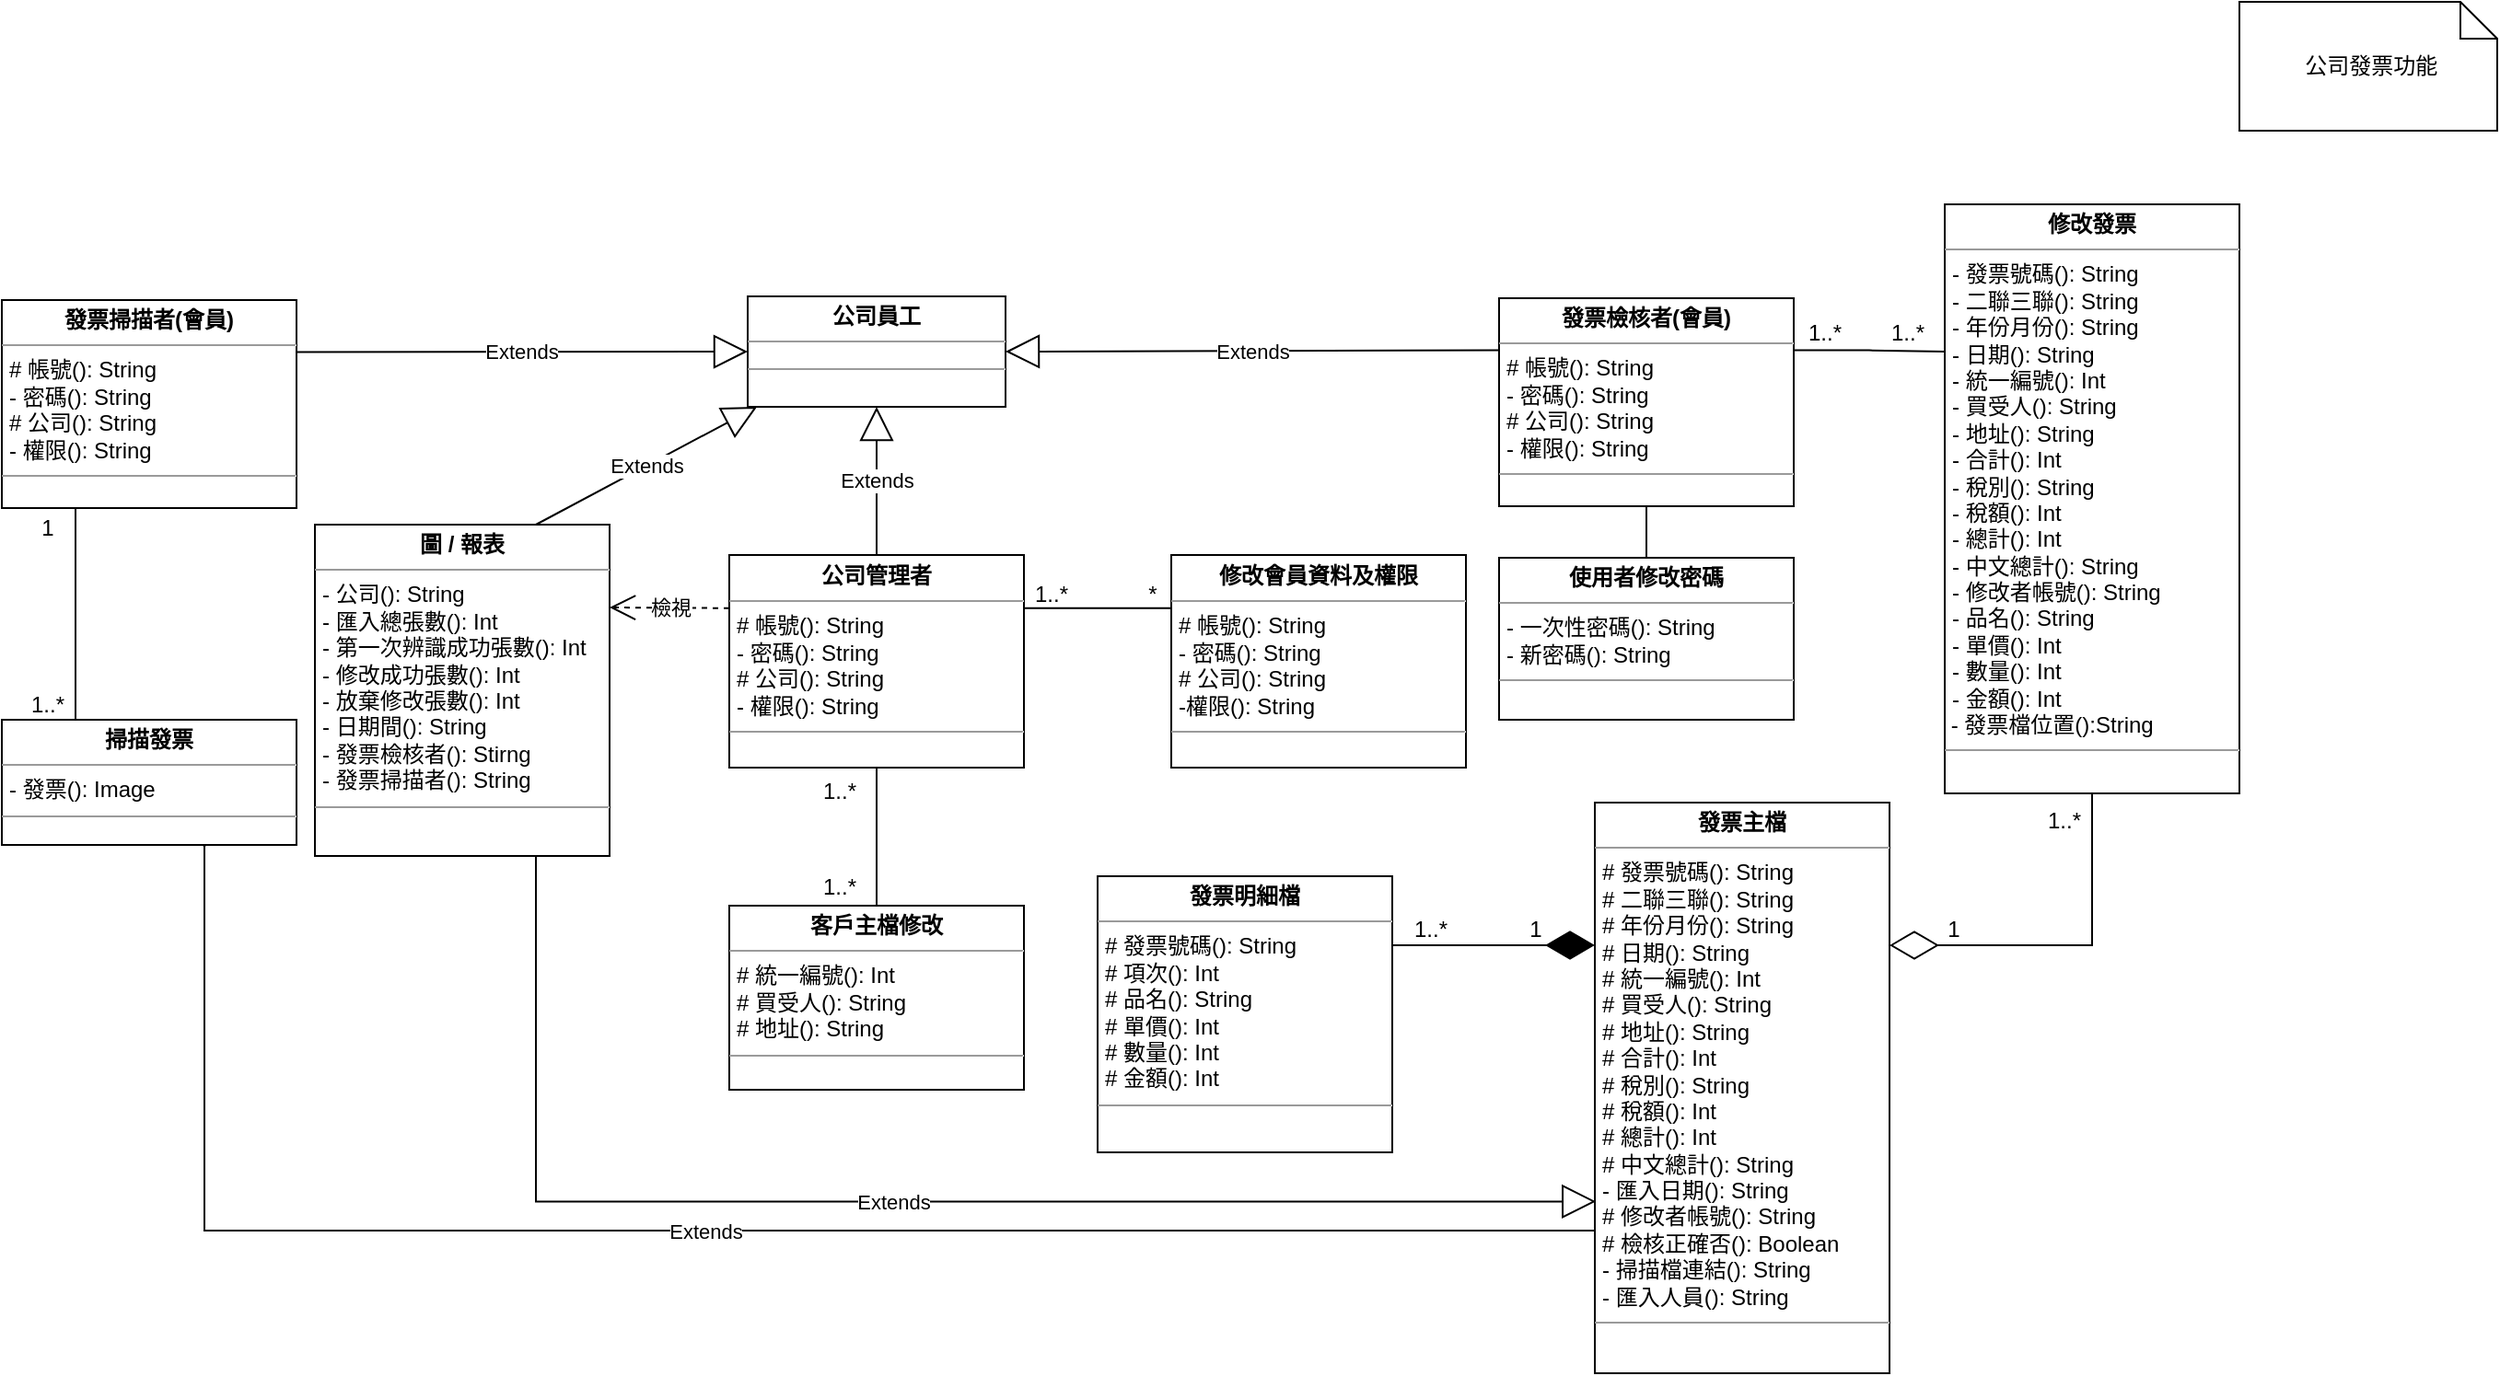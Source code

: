<mxfile version="21.2.9" type="device" pages="2">
  <diagram name=" 公司發票功能" id="c4acf3e9-155e-7222-9cf6-157b1a14988f">
    <mxGraphModel dx="1730" dy="484" grid="1" gridSize="10" guides="1" tooltips="1" connect="1" arrows="1" fold="1" page="1" pageScale="1" pageWidth="850" pageHeight="1100" background="none" math="0" shadow="0">
      <root>
        <mxCell id="0" />
        <mxCell id="1" parent="0" />
        <mxCell id="pzGzUAJ5aYeJw6mnml0p-1" value="&lt;p style=&quot;margin:0px;margin-top:4px;text-align:center;&quot;&gt;&lt;b&gt;客戶主檔修改&lt;/b&gt;&lt;/p&gt;&lt;hr size=&quot;1&quot;&gt;&lt;p style=&quot;border-color: var(--border-color); margin: 0px 0px 0px 4px;&quot;&gt;# 統一編號(): Int&lt;/p&gt;&lt;p style=&quot;border-color: var(--border-color); margin: 0px 0px 0px 4px;&quot;&gt;# 買受人(): String&lt;/p&gt;&lt;p style=&quot;border-color: var(--border-color); margin: 0px 0px 0px 4px;&quot;&gt;# 地址(): String&lt;/p&gt;&lt;hr size=&quot;1&quot;&gt;&lt;p style=&quot;margin:0px;margin-left:4px;&quot;&gt;&lt;br&gt;&lt;/p&gt;" style="verticalAlign=top;align=left;overflow=fill;fontSize=12;fontFamily=Helvetica;html=1;whiteSpace=wrap;" parent="1" vertex="1">
          <mxGeometry x="-215" y="521" width="160" height="100" as="geometry" />
        </mxCell>
        <mxCell id="pzGzUAJ5aYeJw6mnml0p-2" value="&lt;p style=&quot;margin:0px;margin-top:4px;text-align:center;&quot;&gt;&lt;b&gt;使用者修改密碼&lt;/b&gt;&lt;/p&gt;&lt;hr size=&quot;1&quot;&gt;&lt;p style=&quot;border-color: var(--border-color); margin: 0px 0px 0px 4px;&quot;&gt;- 一次性密碼(): String&lt;span style=&quot;background-color: initial;&quot;&gt;&lt;br&gt;&lt;/span&gt;&lt;/p&gt;&lt;p style=&quot;border-color: var(--border-color); margin: 0px 0px 0px 4px;&quot;&gt;&lt;span style=&quot;background-color: initial;&quot;&gt;- 新密碼(): String&lt;/span&gt;&lt;/p&gt;&lt;hr size=&quot;1&quot;&gt;&lt;p style=&quot;border-color: var(--border-color); margin: 0px 0px 0px 4px;&quot;&gt;&lt;br&gt;&lt;/p&gt;&lt;p style=&quot;border-color: var(--border-color); margin: 0px 0px 0px 4px;&quot;&gt;&lt;br&gt;&lt;/p&gt;" style="verticalAlign=top;align=left;overflow=fill;fontSize=12;fontFamily=Helvetica;html=1;whiteSpace=wrap;" parent="1" vertex="1">
          <mxGeometry x="203" y="332" width="160" height="88" as="geometry" />
        </mxCell>
        <mxCell id="pzGzUAJ5aYeJw6mnml0p-3" value="&lt;p style=&quot;margin:0px;margin-top:4px;text-align:center;&quot;&gt;&lt;b&gt;發票主檔&lt;/b&gt;&lt;/p&gt;&lt;hr size=&quot;1&quot;&gt;&lt;p style=&quot;border-color: var(--border-color); margin: 0px 0px 0px 4px;&quot;&gt;# 發票號碼(): String&lt;/p&gt;&lt;p style=&quot;border-color: var(--border-color); margin: 0px 0px 0px 4px;&quot;&gt;# 二聯三聯(): String&lt;/p&gt;&lt;p style=&quot;border-color: var(--border-color); margin: 0px 0px 0px 4px;&quot;&gt;# 年份月份(): String&lt;/p&gt;&lt;p style=&quot;border-color: var(--border-color); margin: 0px 0px 0px 4px;&quot;&gt;# 日期(): String&lt;/p&gt;&lt;p style=&quot;border-color: var(--border-color); margin: 0px 0px 0px 4px;&quot;&gt;# 統一編號(): Int&lt;/p&gt;&lt;p style=&quot;border-color: var(--border-color); margin: 0px 0px 0px 4px;&quot;&gt;# 買受人(): String&lt;/p&gt;&lt;p style=&quot;border-color: var(--border-color); margin: 0px 0px 0px 4px;&quot;&gt;# 地址(): String&lt;/p&gt;&lt;p style=&quot;border-color: var(--border-color); margin: 0px 0px 0px 4px;&quot;&gt;# 合計(): Int&lt;/p&gt;&lt;p style=&quot;border-color: var(--border-color); margin: 0px 0px 0px 4px;&quot;&gt;# 稅別(): String&lt;/p&gt;&lt;p style=&quot;border-color: var(--border-color); margin: 0px 0px 0px 4px;&quot;&gt;# 稅額(): Int&lt;/p&gt;&lt;p style=&quot;border-color: var(--border-color); margin: 0px 0px 0px 4px;&quot;&gt;# 總計(): Int&lt;/p&gt;&lt;p style=&quot;border-color: var(--border-color); margin: 0px 0px 0px 4px;&quot;&gt;# 中文總計(): String&lt;/p&gt;&lt;p style=&quot;border-color: var(--border-color); margin: 0px 0px 0px 4px;&quot;&gt;- 匯入日期(): String&lt;/p&gt;&lt;p style=&quot;border-color: var(--border-color); margin: 0px 0px 0px 4px;&quot;&gt;# 修改者帳號(): String&lt;/p&gt;&lt;p style=&quot;border-color: var(--border-color); margin: 0px 0px 0px 4px;&quot;&gt;# 檢核正確否(): Boolean&lt;/p&gt;&lt;p style=&quot;border-color: var(--border-color); margin: 0px 0px 0px 4px;&quot;&gt;- 掃描檔連結(): String&lt;/p&gt;&lt;p style=&quot;border-color: var(--border-color); margin: 0px 0px 0px 4px;&quot;&gt;- 匯入人員(): String&lt;/p&gt;&lt;hr size=&quot;1&quot;&gt;&lt;p style=&quot;margin:0px;margin-left:4px;&quot;&gt;&lt;br&gt;&lt;/p&gt;" style="verticalAlign=top;align=left;overflow=fill;fontSize=12;fontFamily=Helvetica;html=1;whiteSpace=wrap;" parent="1" vertex="1">
          <mxGeometry x="255" y="465" width="160" height="310" as="geometry" />
        </mxCell>
        <mxCell id="pzGzUAJ5aYeJw6mnml0p-4" value="&lt;p style=&quot;margin:0px;margin-top:4px;text-align:center;&quot;&gt;&lt;b&gt;發票明細檔&lt;/b&gt;&lt;/p&gt;&lt;hr size=&quot;1&quot;&gt;&lt;p style=&quot;border-color: var(--border-color); margin: 0px 0px 0px 4px;&quot;&gt;# 發票號碼(): String&lt;/p&gt;&lt;p style=&quot;border-color: var(--border-color); margin: 0px 0px 0px 4px;&quot;&gt;# 項次(): Int&lt;/p&gt;&lt;p style=&quot;border-color: var(--border-color); margin: 0px 0px 0px 4px;&quot;&gt;# 品名(): String&lt;/p&gt;&lt;p style=&quot;border-color: var(--border-color); margin: 0px 0px 0px 4px;&quot;&gt;# 單價(): Int&lt;/p&gt;&lt;p style=&quot;border-color: var(--border-color); margin: 0px 0px 0px 4px;&quot;&gt;# 數量(): Int&lt;/p&gt;&lt;p style=&quot;border-color: var(--border-color); margin: 0px 0px 0px 4px;&quot;&gt;# 金額(): Int&lt;/p&gt;&lt;hr size=&quot;1&quot;&gt;&lt;p style=&quot;margin:0px;margin-left:4px;&quot;&gt;&lt;br&gt;&lt;/p&gt;&lt;p style=&quot;margin:0px;margin-left:4px;&quot;&gt;&lt;br&gt;&lt;/p&gt;" style="verticalAlign=top;align=left;overflow=fill;fontSize=12;fontFamily=Helvetica;html=1;whiteSpace=wrap;" parent="1" vertex="1">
          <mxGeometry x="-15" y="505" width="160" height="150" as="geometry" />
        </mxCell>
        <mxCell id="pzGzUAJ5aYeJw6mnml0p-5" value="&lt;p style=&quot;margin:0px;margin-top:4px;text-align:center;&quot;&gt;&lt;b&gt;修改會員資料及權限&lt;/b&gt;&lt;/p&gt;&lt;hr size=&quot;1&quot;&gt;&lt;p style=&quot;border-color: var(--border-color); margin: 0px 0px 0px 4px;&quot;&gt;# 帳號(): String&lt;/p&gt;&lt;p style=&quot;border-color: var(--border-color); margin: 0px 0px 0px 4px;&quot;&gt;- 密碼(): String&lt;/p&gt;&lt;p style=&quot;border-color: var(--border-color); margin: 0px 0px 0px 4px;&quot;&gt;# 公司(): String&lt;/p&gt;&lt;p style=&quot;border-color: var(--border-color); margin: 0px 0px 0px 4px;&quot;&gt;-權限(): String&lt;/p&gt;&lt;hr size=&quot;1&quot;&gt;&lt;p style=&quot;border-color: var(--border-color); margin: 0px 0px 0px 4px;&quot;&gt;&lt;br&gt;&lt;/p&gt;" style="verticalAlign=top;align=left;overflow=fill;fontSize=12;fontFamily=Helvetica;html=1;whiteSpace=wrap;" parent="1" vertex="1">
          <mxGeometry x="25" y="330.5" width="160" height="115.5" as="geometry" />
        </mxCell>
        <mxCell id="pzGzUAJ5aYeJw6mnml0p-6" style="rounded=0;orthogonalLoop=1;jettySize=auto;html=1;entryX=0;entryY=0.25;entryDx=0;entryDy=0;endArrow=none;endFill=0;exitX=1;exitY=0.25;exitDx=0;exitDy=0;" parent="1" source="pzGzUAJ5aYeJw6mnml0p-28" target="pzGzUAJ5aYeJw6mnml0p-5" edge="1">
          <mxGeometry relative="1" as="geometry">
            <mxPoint x="-65" y="360" as="sourcePoint" />
          </mxGeometry>
        </mxCell>
        <mxCell id="pzGzUAJ5aYeJw6mnml0p-7" style="edgeStyle=orthogonalEdgeStyle;rounded=0;orthogonalLoop=1;jettySize=auto;html=1;entryX=0.5;entryY=0;entryDx=0;entryDy=0;endArrow=none;endFill=0;exitX=0.5;exitY=1;exitDx=0;exitDy=0;" parent="1" source="pzGzUAJ5aYeJw6mnml0p-28" target="pzGzUAJ5aYeJw6mnml0p-1" edge="1">
          <mxGeometry relative="1" as="geometry">
            <mxPoint x="-135" y="465" as="sourcePoint" />
          </mxGeometry>
        </mxCell>
        <mxCell id="pzGzUAJ5aYeJw6mnml0p-8" value="1..*" style="text;html=1;strokeColor=none;fillColor=none;align=center;verticalAlign=middle;whiteSpace=wrap;rounded=0;" parent="1" vertex="1">
          <mxGeometry x="-65" y="342" width="50" height="20" as="geometry" />
        </mxCell>
        <mxCell id="pzGzUAJ5aYeJw6mnml0p-9" value="*" style="text;html=1;strokeColor=none;fillColor=none;align=center;verticalAlign=middle;whiteSpace=wrap;rounded=0;" parent="1" vertex="1">
          <mxGeometry x="-10" y="342" width="50" height="20" as="geometry" />
        </mxCell>
        <mxCell id="pzGzUAJ5aYeJw6mnml0p-10" style="edgeStyle=orthogonalEdgeStyle;rounded=0;orthogonalLoop=1;jettySize=auto;html=1;entryX=0.5;entryY=0;entryDx=0;entryDy=0;endArrow=none;endFill=0;exitX=0.5;exitY=1;exitDx=0;exitDy=0;" parent="1" source="pzGzUAJ5aYeJw6mnml0p-27" target="pzGzUAJ5aYeJw6mnml0p-2" edge="1">
          <mxGeometry relative="1" as="geometry">
            <mxPoint x="300" y="280" as="sourcePoint" />
          </mxGeometry>
        </mxCell>
        <mxCell id="pzGzUAJ5aYeJw6mnml0p-11" style="edgeStyle=orthogonalEdgeStyle;rounded=0;orthogonalLoop=1;jettySize=auto;html=1;entryX=0;entryY=0.25;entryDx=0;entryDy=0;endArrow=none;endFill=0;exitX=1;exitY=0.25;exitDx=0;exitDy=0;" parent="1" source="pzGzUAJ5aYeJw6mnml0p-27" target="pzGzUAJ5aYeJw6mnml0p-19" edge="1">
          <mxGeometry relative="1" as="geometry">
            <mxPoint x="365" y="220" as="sourcePoint" />
          </mxGeometry>
        </mxCell>
        <mxCell id="pzGzUAJ5aYeJw6mnml0p-12" value="" style="endArrow=diamondThin;endFill=1;endSize=24;html=1;rounded=0;entryX=0;entryY=0.25;entryDx=0;entryDy=0;exitX=1;exitY=0.25;exitDx=0;exitDy=0;" parent="1" source="pzGzUAJ5aYeJw6mnml0p-4" target="pzGzUAJ5aYeJw6mnml0p-3" edge="1">
          <mxGeometry width="160" relative="1" as="geometry">
            <mxPoint x="455" y="545" as="sourcePoint" />
            <mxPoint x="615" y="545" as="targetPoint" />
          </mxGeometry>
        </mxCell>
        <mxCell id="pzGzUAJ5aYeJw6mnml0p-13" value="1..*" style="text;html=1;strokeColor=none;fillColor=none;align=center;verticalAlign=middle;whiteSpace=wrap;rounded=0;" parent="1" vertex="1">
          <mxGeometry x="141" y="524" width="50" height="20" as="geometry" />
        </mxCell>
        <mxCell id="pzGzUAJ5aYeJw6mnml0p-14" value="1" style="text;html=1;strokeColor=none;fillColor=none;align=center;verticalAlign=middle;whiteSpace=wrap;rounded=0;" parent="1" vertex="1">
          <mxGeometry x="198" y="524" width="50" height="20" as="geometry" />
        </mxCell>
        <mxCell id="pzGzUAJ5aYeJw6mnml0p-15" value="&lt;p style=&quot;margin:0px;margin-top:4px;text-align:center;&quot;&gt;&lt;b&gt;公司員工&lt;/b&gt;&lt;/p&gt;&lt;hr size=&quot;1&quot;&gt;&lt;div style=&quot;height:2px;&quot;&gt;&lt;/div&gt;&lt;hr size=&quot;1&quot;&gt;&lt;div style=&quot;height:2px;&quot;&gt;&lt;/div&gt;" style="verticalAlign=top;align=left;overflow=fill;fontSize=12;fontFamily=Helvetica;html=1;whiteSpace=wrap;" parent="1" vertex="1">
          <mxGeometry x="-205" y="190" width="140" height="60" as="geometry" />
        </mxCell>
        <mxCell id="pzGzUAJ5aYeJw6mnml0p-16" value="Extends" style="endArrow=block;endSize=16;endFill=0;html=1;rounded=0;entryX=0.5;entryY=1;entryDx=0;entryDy=0;exitX=0.5;exitY=0;exitDx=0;exitDy=0;" parent="1" source="pzGzUAJ5aYeJw6mnml0p-28" target="pzGzUAJ5aYeJw6mnml0p-15" edge="1">
          <mxGeometry width="160" relative="1" as="geometry">
            <mxPoint x="-135" y="330" as="sourcePoint" />
            <mxPoint x="65" y="303.95" as="targetPoint" />
          </mxGeometry>
        </mxCell>
        <mxCell id="pzGzUAJ5aYeJw6mnml0p-17" value="Extends" style="endArrow=block;endSize=16;endFill=0;html=1;rounded=0;entryX=1;entryY=0.5;entryDx=0;entryDy=0;exitX=0;exitY=0.25;exitDx=0;exitDy=0;" parent="1" source="pzGzUAJ5aYeJw6mnml0p-27" target="pzGzUAJ5aYeJw6mnml0p-15" edge="1">
          <mxGeometry width="160" relative="1" as="geometry">
            <mxPoint x="225" y="220" as="sourcePoint" />
            <mxPoint x="465" y="295" as="targetPoint" />
          </mxGeometry>
        </mxCell>
        <mxCell id="pzGzUAJ5aYeJw6mnml0p-18" value="檢視" style="endArrow=open;endSize=12;dashed=1;html=1;rounded=0;exitX=0;exitY=0.25;exitDx=0;exitDy=0;entryX=1;entryY=0.25;entryDx=0;entryDy=0;" parent="1" source="pzGzUAJ5aYeJw6mnml0p-28" target="pzGzUAJ5aYeJw6mnml0p-37" edge="1">
          <mxGeometry width="160" relative="1" as="geometry">
            <mxPoint x="-205" y="360" as="sourcePoint" />
            <mxPoint x="-285" y="360" as="targetPoint" />
          </mxGeometry>
        </mxCell>
        <mxCell id="pzGzUAJ5aYeJw6mnml0p-19" value="&lt;p style=&quot;margin:0px;margin-top:4px;text-align:center;&quot;&gt;&lt;b&gt;修改發票&lt;/b&gt;&lt;/p&gt;&lt;hr size=&quot;1&quot;&gt;&lt;p style=&quot;border-color: var(--border-color); margin: 0px 0px 0px 4px;&quot;&gt;- 發票號碼(): String&lt;/p&gt;&lt;p style=&quot;border-color: var(--border-color); margin: 0px 0px 0px 4px;&quot;&gt;- 二聯三聯(): String&lt;/p&gt;&lt;p style=&quot;border-color: var(--border-color); margin: 0px 0px 0px 4px;&quot;&gt;- 年份月份(): String&lt;/p&gt;&lt;p style=&quot;border-color: var(--border-color); margin: 0px 0px 0px 4px;&quot;&gt;- 日期(): String&lt;/p&gt;&lt;p style=&quot;border-color: var(--border-color); margin: 0px 0px 0px 4px;&quot;&gt;- 統一編號(): Int&lt;/p&gt;&lt;p style=&quot;border-color: var(--border-color); margin: 0px 0px 0px 4px;&quot;&gt;- 買受人(): String&lt;/p&gt;&lt;p style=&quot;border-color: var(--border-color); margin: 0px 0px 0px 4px;&quot;&gt;- 地址(): String&lt;/p&gt;&lt;p style=&quot;border-color: var(--border-color); margin: 0px 0px 0px 4px;&quot;&gt;- 合計(): Int&lt;/p&gt;&lt;p style=&quot;border-color: var(--border-color); margin: 0px 0px 0px 4px;&quot;&gt;- 稅別(): String&lt;/p&gt;&lt;p style=&quot;border-color: var(--border-color); margin: 0px 0px 0px 4px;&quot;&gt;- 稅額(): Int&lt;/p&gt;&lt;p style=&quot;border-color: var(--border-color); margin: 0px 0px 0px 4px;&quot;&gt;- 總計(): Int&lt;/p&gt;&lt;p style=&quot;border-color: var(--border-color); margin: 0px 0px 0px 4px;&quot;&gt;- 中文總計(): String&lt;/p&gt;&lt;p style=&quot;border-color: var(--border-color); margin: 0px 0px 0px 4px;&quot;&gt;- 修改者帳號(): String&lt;/p&gt;&lt;p style=&quot;border-color: var(--border-color); margin: 0px 0px 0px 4px;&quot;&gt;- 品名(): String&lt;/p&gt;&lt;p style=&quot;border-color: var(--border-color); margin: 0px 0px 0px 4px;&quot;&gt;- 單價(): Int&lt;/p&gt;&lt;p style=&quot;border-color: var(--border-color); margin: 0px 0px 0px 4px;&quot;&gt;- 數量(): Int&lt;/p&gt;&lt;p style=&quot;border-color: var(--border-color); margin: 0px 0px 0px 4px;&quot;&gt;- 金額(): Int&lt;/p&gt;&amp;nbsp;- 發票檔位置():String&lt;hr size=&quot;1&quot;&gt;&lt;p style=&quot;margin:0px;margin-left:4px;&quot;&gt;&lt;br&gt;&lt;/p&gt;" style="verticalAlign=top;align=left;overflow=fill;fontSize=12;fontFamily=Helvetica;html=1;whiteSpace=wrap;" parent="1" vertex="1">
          <mxGeometry x="445" y="140" width="160" height="320" as="geometry" />
        </mxCell>
        <mxCell id="pzGzUAJ5aYeJw6mnml0p-20" value="" style="endArrow=diamondThin;endFill=0;endSize=24;html=1;rounded=0;entryX=1;entryY=0.25;entryDx=0;entryDy=0;exitX=0.5;exitY=1;exitDx=0;exitDy=0;edgeStyle=orthogonalEdgeStyle;" parent="1" source="pzGzUAJ5aYeJw6mnml0p-19" target="pzGzUAJ5aYeJw6mnml0p-3" edge="1">
          <mxGeometry width="160" relative="1" as="geometry">
            <mxPoint x="515" y="559.41" as="sourcePoint" />
            <mxPoint x="675" y="559.41" as="targetPoint" />
          </mxGeometry>
        </mxCell>
        <mxCell id="pzGzUAJ5aYeJw6mnml0p-21" value="1..*" style="text;html=1;strokeColor=none;fillColor=none;align=center;verticalAlign=middle;whiteSpace=wrap;rounded=0;" parent="1" vertex="1">
          <mxGeometry x="355" y="200" width="50" height="20" as="geometry" />
        </mxCell>
        <mxCell id="pzGzUAJ5aYeJw6mnml0p-22" value="1..*" style="text;html=1;strokeColor=none;fillColor=none;align=center;verticalAlign=middle;whiteSpace=wrap;rounded=0;" parent="1" vertex="1">
          <mxGeometry x="400" y="200" width="50" height="20" as="geometry" />
        </mxCell>
        <mxCell id="pzGzUAJ5aYeJw6mnml0p-23" value="1" style="text;html=1;strokeColor=none;fillColor=none;align=center;verticalAlign=middle;whiteSpace=wrap;rounded=0;" parent="1" vertex="1">
          <mxGeometry x="425" y="524" width="50" height="20" as="geometry" />
        </mxCell>
        <mxCell id="pzGzUAJ5aYeJw6mnml0p-24" value="1..*" style="text;html=1;strokeColor=none;fillColor=none;align=center;verticalAlign=middle;whiteSpace=wrap;rounded=0;" parent="1" vertex="1">
          <mxGeometry x="485" y="465" width="50" height="20" as="geometry" />
        </mxCell>
        <mxCell id="pzGzUAJ5aYeJw6mnml0p-25" value="1..*" style="text;html=1;strokeColor=none;fillColor=none;align=center;verticalAlign=middle;whiteSpace=wrap;rounded=0;" parent="1" vertex="1">
          <mxGeometry x="-180" y="449" width="50" height="20" as="geometry" />
        </mxCell>
        <mxCell id="pzGzUAJ5aYeJw6mnml0p-26" value="1..*" style="text;html=1;strokeColor=none;fillColor=none;align=center;verticalAlign=middle;whiteSpace=wrap;rounded=0;" parent="1" vertex="1">
          <mxGeometry x="-180" y="501" width="50" height="20" as="geometry" />
        </mxCell>
        <mxCell id="pzGzUAJ5aYeJw6mnml0p-27" value="&lt;p style=&quot;margin:0px;margin-top:4px;text-align:center;&quot;&gt;&lt;b&gt;發票檢核者(會員)&lt;/b&gt;&lt;/p&gt;&lt;hr size=&quot;1&quot;&gt;&lt;p style=&quot;border-color: var(--border-color); margin: 0px 0px 0px 4px;&quot;&gt;# 帳號(): String&lt;/p&gt;&lt;p style=&quot;border-color: var(--border-color); margin: 0px 0px 0px 4px;&quot;&gt;- 密碼(): String&lt;/p&gt;&lt;p style=&quot;border-color: var(--border-color); margin: 0px 0px 0px 4px;&quot;&gt;# 公司(): String&lt;/p&gt;&lt;p style=&quot;border-color: var(--border-color); margin: 0px 0px 0px 4px;&quot;&gt;- 權限(): String&lt;br&gt;&lt;/p&gt;&lt;hr size=&quot;1&quot;&gt;&lt;p style=&quot;border-color: var(--border-color); margin: 0px 0px 0px 4px;&quot;&gt;&lt;br&gt;&lt;/p&gt;&lt;p style=&quot;border-color: var(--border-color); margin: 0px 0px 0px 4px;&quot;&gt;&lt;br&gt;&lt;/p&gt;" style="verticalAlign=top;align=left;overflow=fill;fontSize=12;fontFamily=Helvetica;html=1;whiteSpace=wrap;" parent="1" vertex="1">
          <mxGeometry x="203" y="191" width="160" height="113" as="geometry" />
        </mxCell>
        <mxCell id="pzGzUAJ5aYeJw6mnml0p-28" value="&lt;p style=&quot;margin:0px;margin-top:4px;text-align:center;&quot;&gt;&lt;b&gt;公司管理者&lt;br&gt;&lt;/b&gt;&lt;/p&gt;&lt;hr size=&quot;1&quot;&gt;&lt;p style=&quot;border-color: var(--border-color); margin: 0px 0px 0px 4px;&quot;&gt;# 帳號(): String&lt;/p&gt;&lt;p style=&quot;border-color: var(--border-color); margin: 0px 0px 0px 4px;&quot;&gt;- 密碼(): String&lt;/p&gt;&lt;p style=&quot;border-color: var(--border-color); margin: 0px 0px 0px 4px;&quot;&gt;# 公司(): String&lt;/p&gt;&lt;p style=&quot;border-color: var(--border-color); margin: 0px 0px 0px 4px;&quot;&gt;- 權限(): String&lt;/p&gt;&lt;hr size=&quot;1&quot;&gt;&lt;p style=&quot;border-color: var(--border-color); margin: 0px 0px 0px 4px;&quot;&gt;&lt;br&gt;&lt;/p&gt;&lt;p style=&quot;border-color: var(--border-color); margin: 0px 0px 0px 4px;&quot;&gt;&lt;br&gt;&lt;/p&gt;" style="verticalAlign=top;align=left;overflow=fill;fontSize=12;fontFamily=Helvetica;html=1;whiteSpace=wrap;" parent="1" vertex="1">
          <mxGeometry x="-215" y="330.5" width="160" height="115.5" as="geometry" />
        </mxCell>
        <mxCell id="pzGzUAJ5aYeJw6mnml0p-29" value="&amp;nbsp;公司發票功能" style="shape=note;size=20;whiteSpace=wrap;html=1;" parent="1" vertex="1">
          <mxGeometry x="605" y="30" width="140" height="70" as="geometry" />
        </mxCell>
        <mxCell id="pzGzUAJ5aYeJw6mnml0p-30" style="edgeStyle=orthogonalEdgeStyle;rounded=0;orthogonalLoop=1;jettySize=auto;html=1;entryX=0.25;entryY=0;entryDx=0;entryDy=0;exitX=0.25;exitY=1;exitDx=0;exitDy=0;endArrow=none;endFill=0;" parent="1" source="pzGzUAJ5aYeJw6mnml0p-31" target="pzGzUAJ5aYeJw6mnml0p-39" edge="1">
          <mxGeometry relative="1" as="geometry">
            <mxPoint x="-570" y="422" as="targetPoint" />
          </mxGeometry>
        </mxCell>
        <mxCell id="pzGzUAJ5aYeJw6mnml0p-31" value="&lt;p style=&quot;margin:0px;margin-top:4px;text-align:center;&quot;&gt;&lt;b&gt;發票掃描者(會員)&lt;/b&gt;&lt;/p&gt;&lt;hr size=&quot;1&quot;&gt;&lt;p style=&quot;border-color: var(--border-color); margin: 0px 0px 0px 4px;&quot;&gt;# 帳號(): String&lt;/p&gt;&lt;p style=&quot;border-color: var(--border-color); margin: 0px 0px 0px 4px;&quot;&gt;- 密碼(): String&lt;/p&gt;&lt;p style=&quot;border-color: var(--border-color); margin: 0px 0px 0px 4px;&quot;&gt;# 公司(): String&lt;/p&gt;&lt;p style=&quot;border-color: var(--border-color); margin: 0px 0px 0px 4px;&quot;&gt;- 權限(): String&lt;br&gt;&lt;/p&gt;&lt;hr size=&quot;1&quot;&gt;&lt;p style=&quot;border-color: var(--border-color); margin: 0px 0px 0px 4px;&quot;&gt;&lt;br&gt;&lt;/p&gt;&lt;p style=&quot;border-color: var(--border-color); margin: 0px 0px 0px 4px;&quot;&gt;&lt;br&gt;&lt;/p&gt;" style="verticalAlign=top;align=left;overflow=fill;fontSize=12;fontFamily=Helvetica;html=1;whiteSpace=wrap;" parent="1" vertex="1">
          <mxGeometry x="-610" y="192" width="160" height="113" as="geometry" />
        </mxCell>
        <mxCell id="pzGzUAJ5aYeJw6mnml0p-32" value="Extends" style="endArrow=block;endSize=16;endFill=0;html=1;rounded=0;exitX=1;exitY=0.25;exitDx=0;exitDy=0;entryX=0;entryY=0.5;entryDx=0;entryDy=0;" parent="1" source="pzGzUAJ5aYeJw6mnml0p-31" target="pzGzUAJ5aYeJw6mnml0p-15" edge="1">
          <mxGeometry width="160" relative="1" as="geometry">
            <mxPoint x="213" y="229" as="sourcePoint" />
            <mxPoint x="-270" y="270" as="targetPoint" />
          </mxGeometry>
        </mxCell>
        <mxCell id="pzGzUAJ5aYeJw6mnml0p-33" value="Extends" style="endArrow=block;endSize=16;endFill=0;html=1;rounded=0;edgeStyle=orthogonalEdgeStyle;entryX=0.004;entryY=0.699;entryDx=0;entryDy=0;entryPerimeter=0;exitX=0.75;exitY=1;exitDx=0;exitDy=0;" parent="1" source="pzGzUAJ5aYeJw6mnml0p-37" target="pzGzUAJ5aYeJw6mnml0p-3" edge="1">
          <mxGeometry width="160" relative="1" as="geometry">
            <mxPoint x="-320" y="520" as="sourcePoint" />
            <mxPoint x="-310" y="590" as="targetPoint" />
            <Array as="points">
              <mxPoint x="-320" y="682" />
            </Array>
          </mxGeometry>
        </mxCell>
        <mxCell id="pzGzUAJ5aYeJw6mnml0p-34" value="1" style="text;html=1;strokeColor=none;fillColor=none;align=center;verticalAlign=middle;whiteSpace=wrap;rounded=0;" parent="1" vertex="1">
          <mxGeometry x="-610" y="306" width="50" height="20" as="geometry" />
        </mxCell>
        <mxCell id="pzGzUAJ5aYeJw6mnml0p-35" value="1..*" style="text;html=1;strokeColor=none;fillColor=none;align=center;verticalAlign=middle;whiteSpace=wrap;rounded=0;" parent="1" vertex="1">
          <mxGeometry x="-610" y="402" width="50" height="20" as="geometry" />
        </mxCell>
        <mxCell id="pzGzUAJ5aYeJw6mnml0p-36" value="Extends" style="endArrow=block;endSize=16;endFill=0;html=1;rounded=0;exitX=0;exitY=0.75;exitDx=0;exitDy=0;edgeStyle=orthogonalEdgeStyle;" parent="1" source="pzGzUAJ5aYeJw6mnml0p-3" edge="1">
          <mxGeometry width="160" relative="1" as="geometry">
            <mxPoint x="265" y="708" as="sourcePoint" />
            <mxPoint x="-500" y="490" as="targetPoint" />
            <Array as="points">
              <mxPoint x="-500" y="698" />
              <mxPoint x="-500" y="489" />
            </Array>
          </mxGeometry>
        </mxCell>
        <mxCell id="pzGzUAJ5aYeJw6mnml0p-37" value="&lt;p style=&quot;margin:0px;margin-top:4px;text-align:center;&quot;&gt;&lt;b&gt;圖 / 報表&lt;/b&gt;&lt;/p&gt;&lt;hr size=&quot;1&quot;&gt;&lt;p style=&quot;border-color: var(--border-color); margin: 0px 0px 0px 4px;&quot;&gt;- 公司(): String&lt;/p&gt;&lt;p style=&quot;border-color: var(--border-color); margin: 0px 0px 0px 4px;&quot;&gt;- 匯入總張數(): Int&lt;br&gt;&lt;/p&gt;&lt;p style=&quot;border-color: var(--border-color); margin: 0px 0px 0px 4px;&quot;&gt;- 第一次辨識成功張數(): Int&lt;/p&gt;&lt;p style=&quot;border-color: var(--border-color); margin: 0px 0px 0px 4px;&quot;&gt;- 修改成功張數(): Int&lt;br&gt;&lt;/p&gt;&lt;p style=&quot;border-color: var(--border-color); margin: 0px 0px 0px 4px;&quot;&gt;- 放棄修改張數(): Int&lt;br&gt;&lt;/p&gt;&lt;p style=&quot;border-color: var(--border-color); margin: 0px 0px 0px 4px;&quot;&gt;- 日期間(): String&lt;/p&gt;&lt;p style=&quot;border-color: var(--border-color); margin: 0px 0px 0px 4px;&quot;&gt;- 發票檢核者(): Stirng&lt;/p&gt;&lt;p style=&quot;border-color: var(--border-color); margin: 0px 0px 0px 4px;&quot;&gt;- 發票掃描者(): String&lt;/p&gt;&lt;hr size=&quot;1&quot;&gt;&lt;p style=&quot;border-color: var(--border-color); margin: 0px 0px 0px 4px;&quot;&gt;&lt;br&gt;&lt;/p&gt;&lt;p style=&quot;border-color: var(--border-color); margin: 0px 0px 0px 4px;&quot;&gt;&lt;br&gt;&lt;/p&gt;" style="verticalAlign=top;align=left;overflow=fill;fontSize=12;fontFamily=Helvetica;html=1;whiteSpace=wrap;" parent="1" vertex="1">
          <mxGeometry x="-440" y="314" width="160" height="180" as="geometry" />
        </mxCell>
        <mxCell id="pzGzUAJ5aYeJw6mnml0p-38" value="Extends" style="endArrow=block;endSize=16;endFill=0;html=1;rounded=0;exitX=0.75;exitY=0;exitDx=0;exitDy=0;entryX=0.036;entryY=1;entryDx=0;entryDy=0;entryPerimeter=0;" parent="1" source="pzGzUAJ5aYeJw6mnml0p-37" target="pzGzUAJ5aYeJw6mnml0p-15" edge="1">
          <mxGeometry width="160" relative="1" as="geometry">
            <mxPoint x="-440" y="230" as="sourcePoint" />
            <mxPoint x="-195" y="230" as="targetPoint" />
          </mxGeometry>
        </mxCell>
        <mxCell id="pzGzUAJ5aYeJw6mnml0p-39" value="&lt;p style=&quot;margin:0px;margin-top:4px;text-align:center;&quot;&gt;&lt;b&gt;掃描發票&lt;/b&gt;&lt;/p&gt;&lt;hr size=&quot;1&quot;&gt;&lt;p style=&quot;border-color: var(--border-color); margin: 0px 0px 0px 4px;&quot;&gt;- 發票(): Image&lt;/p&gt;&lt;hr size=&quot;1&quot;&gt;&lt;p style=&quot;border-color: var(--border-color); margin: 0px 0px 0px 4px;&quot;&gt;&lt;br&gt;&lt;/p&gt;&lt;p style=&quot;border-color: var(--border-color); margin: 0px 0px 0px 4px;&quot;&gt;&lt;br&gt;&lt;/p&gt;" style="verticalAlign=top;align=left;overflow=fill;fontSize=12;fontFamily=Helvetica;html=1;whiteSpace=wrap;" parent="1" vertex="1">
          <mxGeometry x="-610" y="420" width="160" height="68" as="geometry" />
        </mxCell>
      </root>
    </mxGraphModel>
  </diagram>
  <diagram name=" 個人發票功能" id="wenzPTMu0rDyyTVQgSvG">
    <mxGraphModel dx="1885" dy="1669" grid="1" gridSize="10" guides="1" tooltips="1" connect="1" arrows="1" fold="1" page="1" pageScale="1" pageWidth="850" pageHeight="1100" background="none" math="0" shadow="0">
      <root>
        <mxCell id="hxkmjTAxzGAtp459wg43-0" />
        <mxCell id="hxkmjTAxzGAtp459wg43-1" parent="hxkmjTAxzGAtp459wg43-0" />
        <mxCell id="AqyWznF8CpzeUqfMRqjE-0" value="&lt;p style=&quot;margin:0px;margin-top:4px;text-align:center;&quot;&gt;&lt;b&gt;使用者修改密碼&lt;/b&gt;&lt;/p&gt;&lt;hr size=&quot;1&quot;&gt;&lt;p style=&quot;border-color: var(--border-color); margin: 0px 0px 0px 4px;&quot;&gt;- 一次性密碼(): String&lt;span style=&quot;background-color: initial;&quot;&gt;&lt;br&gt;&lt;/span&gt;&lt;/p&gt;&lt;p style=&quot;border-color: var(--border-color); margin: 0px 0px 0px 4px;&quot;&gt;&lt;span style=&quot;background-color: initial;&quot;&gt;- 新密碼(): String&lt;/span&gt;&lt;/p&gt;&lt;hr size=&quot;1&quot;&gt;&lt;p style=&quot;border-color: var(--border-color); margin: 0px 0px 0px 4px;&quot;&gt;&lt;br&gt;&lt;/p&gt;&lt;p style=&quot;border-color: var(--border-color); margin: 0px 0px 0px 4px;&quot;&gt;&lt;br&gt;&lt;/p&gt;" style="verticalAlign=top;align=left;overflow=fill;fontSize=12;fontFamily=Helvetica;html=1;whiteSpace=wrap;" parent="hxkmjTAxzGAtp459wg43-1" vertex="1">
          <mxGeometry x="203" y="332" width="160" height="88" as="geometry" />
        </mxCell>
        <mxCell id="AqyWznF8CpzeUqfMRqjE-1" value="&lt;p style=&quot;margin:0px;margin-top:4px;text-align:center;&quot;&gt;&lt;b&gt;發票主檔&lt;/b&gt;&lt;/p&gt;&lt;hr size=&quot;1&quot;&gt;&lt;p style=&quot;border-color: var(--border-color); margin: 0px 0px 0px 4px;&quot;&gt;# 發票號碼(): String&lt;/p&gt;&lt;p style=&quot;border-color: var(--border-color); margin: 0px 0px 0px 4px;&quot;&gt;# 年份月份(): String&lt;/p&gt;&lt;p style=&quot;border-color: var(--border-color); margin: 0px 0px 0px 4px;&quot;&gt;# 日期(): String&lt;/p&gt;&lt;p style=&quot;border-color: var(--border-color); margin: 0px 0px 0px 4px;&quot;&gt;# 合計(): Int&lt;/p&gt;&lt;p style=&quot;border-color: var(--border-color); margin: 0px 0px 0px 4px;&quot;&gt;# 總計(): Int&lt;/p&gt;&lt;p style=&quot;border-color: var(--border-color); margin: 0px 0px 0px 4px;&quot;&gt;- 匯入日期(): String&lt;/p&gt;&lt;p style=&quot;border-color: var(--border-color); margin: 0px 0px 0px 4px;&quot;&gt;# 檢核正確否(): Boolean&lt;/p&gt;&lt;p style=&quot;border-color: var(--border-color); margin: 0px 0px 0px 4px;&quot;&gt;- 掃描檔連結(): String&lt;/p&gt;&lt;hr size=&quot;1&quot;&gt;&lt;p style=&quot;margin:0px;margin-left:4px;&quot;&gt;&lt;br&gt;&lt;/p&gt;" style="verticalAlign=top;align=left;overflow=fill;fontSize=12;fontFamily=Helvetica;html=1;whiteSpace=wrap;" parent="hxkmjTAxzGAtp459wg43-1" vertex="1">
          <mxGeometry x="255" y="499" width="160" height="175" as="geometry" />
        </mxCell>
        <mxCell id="AqyWznF8CpzeUqfMRqjE-2" value="&lt;p style=&quot;margin:0px;margin-top:4px;text-align:center;&quot;&gt;&lt;b&gt;發票明細檔&lt;/b&gt;&lt;/p&gt;&lt;hr size=&quot;1&quot;&gt;&lt;p style=&quot;border-color: var(--border-color); margin: 0px 0px 0px 4px;&quot;&gt;# 發票號碼(): String&lt;/p&gt;&lt;p style=&quot;border-color: var(--border-color); margin: 0px 0px 0px 4px;&quot;&gt;# 項次(): Int&lt;/p&gt;&lt;p style=&quot;border-color: var(--border-color); margin: 0px 0px 0px 4px;&quot;&gt;# 品名(): String&lt;/p&gt;&lt;p style=&quot;border-color: var(--border-color); margin: 0px 0px 0px 4px;&quot;&gt;# 單價(): Int&lt;/p&gt;&lt;p style=&quot;border-color: var(--border-color); margin: 0px 0px 0px 4px;&quot;&gt;# 數量(): Int&lt;/p&gt;&lt;p style=&quot;border-color: var(--border-color); margin: 0px 0px 0px 4px;&quot;&gt;# 金額(): Int&lt;/p&gt;&lt;hr size=&quot;1&quot;&gt;&lt;p style=&quot;margin:0px;margin-left:4px;&quot;&gt;&lt;br&gt;&lt;/p&gt;&lt;p style=&quot;margin:0px;margin-left:4px;&quot;&gt;&lt;br&gt;&lt;/p&gt;" style="verticalAlign=top;align=left;overflow=fill;fontSize=12;fontFamily=Helvetica;html=1;whiteSpace=wrap;" parent="hxkmjTAxzGAtp459wg43-1" vertex="1">
          <mxGeometry x="-4" y="505" width="160" height="150" as="geometry" />
        </mxCell>
        <mxCell id="AqyWznF8CpzeUqfMRqjE-3" style="edgeStyle=orthogonalEdgeStyle;rounded=0;orthogonalLoop=1;jettySize=auto;html=1;entryX=0.5;entryY=0;entryDx=0;entryDy=0;endArrow=none;endFill=0;exitX=0.5;exitY=1;exitDx=0;exitDy=0;" parent="hxkmjTAxzGAtp459wg43-1" source="AqyWznF8CpzeUqfMRqjE-17" target="AqyWznF8CpzeUqfMRqjE-0" edge="1">
          <mxGeometry relative="1" as="geometry">
            <mxPoint x="300" y="280" as="sourcePoint" />
          </mxGeometry>
        </mxCell>
        <mxCell id="AqyWznF8CpzeUqfMRqjE-5" value="" style="endArrow=diamondThin;endFill=1;endSize=24;html=1;rounded=0;entryX=0;entryY=0.25;entryDx=0;entryDy=0;exitX=1;exitY=0.25;exitDx=0;exitDy=0;" parent="hxkmjTAxzGAtp459wg43-1" source="AqyWznF8CpzeUqfMRqjE-2" target="AqyWznF8CpzeUqfMRqjE-1" edge="1">
          <mxGeometry width="160" relative="1" as="geometry">
            <mxPoint x="455" y="545" as="sourcePoint" />
            <mxPoint x="615" y="545" as="targetPoint" />
          </mxGeometry>
        </mxCell>
        <mxCell id="AqyWznF8CpzeUqfMRqjE-6" value="1..*" style="text;html=1;strokeColor=none;fillColor=none;align=center;verticalAlign=middle;whiteSpace=wrap;rounded=0;" parent="hxkmjTAxzGAtp459wg43-1" vertex="1">
          <mxGeometry x="148" y="524" width="50" height="20" as="geometry" />
        </mxCell>
        <mxCell id="AqyWznF8CpzeUqfMRqjE-7" value="1" style="text;html=1;strokeColor=none;fillColor=none;align=center;verticalAlign=middle;whiteSpace=wrap;rounded=0;" parent="hxkmjTAxzGAtp459wg43-1" vertex="1">
          <mxGeometry x="195" y="524" width="50" height="20" as="geometry" />
        </mxCell>
        <mxCell id="AqyWznF8CpzeUqfMRqjE-8" value="檢視" style="endArrow=open;endSize=12;dashed=1;html=1;rounded=0;exitX=0;exitY=0.5;exitDx=0;exitDy=0;entryX=1;entryY=0.5;entryDx=0;entryDy=0;" parent="hxkmjTAxzGAtp459wg43-1" source="AqyWznF8CpzeUqfMRqjE-17" target="AqyWznF8CpzeUqfMRqjE-29" edge="1">
          <mxGeometry x="-0.005" width="160" relative="1" as="geometry">
            <mxPoint x="-215" y="359.375" as="sourcePoint" />
            <mxPoint x="80" y="193" as="targetPoint" />
            <mxPoint as="offset" />
          </mxGeometry>
        </mxCell>
        <mxCell id="AqyWznF8CpzeUqfMRqjE-15" style="rounded=0;orthogonalLoop=1;jettySize=auto;html=1;entryX=1;entryY=0;entryDx=0;entryDy=0;exitX=0;exitY=1;exitDx=0;exitDy=0;endArrow=none;endFill=0;" parent="hxkmjTAxzGAtp459wg43-1" source="AqyWznF8CpzeUqfMRqjE-17" target="AqyWznF8CpzeUqfMRqjE-22" edge="1">
          <mxGeometry relative="1" as="geometry" />
        </mxCell>
        <mxCell id="AqyWznF8CpzeUqfMRqjE-16" style="rounded=0;orthogonalLoop=1;jettySize=auto;html=1;entryX=1;entryY=0;entryDx=0;entryDy=0;exitX=0;exitY=1;exitDx=0;exitDy=0;endArrow=none;endFill=0;" parent="hxkmjTAxzGAtp459wg43-1" source="AqyWznF8CpzeUqfMRqjE-17" edge="1">
          <mxGeometry relative="1" as="geometry">
            <mxPoint x="80" y="380" as="targetPoint" />
          </mxGeometry>
        </mxCell>
        <mxCell id="AqyWznF8CpzeUqfMRqjE-17" value="&lt;p style=&quot;margin:0px;margin-top:4px;text-align:center;&quot;&gt;&lt;b&gt;個人使用者&lt;/b&gt;&lt;/p&gt;&lt;hr size=&quot;1&quot;&gt;&lt;p style=&quot;border-color: var(--border-color); margin: 0px 0px 0px 4px;&quot;&gt;# 帳號(): String&lt;/p&gt;&lt;p style=&quot;border-color: var(--border-color); margin: 0px 0px 0px 4px;&quot;&gt;- 密碼(): String&lt;/p&gt;&lt;hr size=&quot;1&quot;&gt;&lt;p style=&quot;border-color: var(--border-color); margin: 0px 0px 0px 4px;&quot;&gt;&lt;br&gt;&lt;/p&gt;&lt;p style=&quot;border-color: var(--border-color); margin: 0px 0px 0px 4px;&quot;&gt;&lt;br&gt;&lt;/p&gt;" style="verticalAlign=top;align=left;overflow=fill;fontSize=12;fontFamily=Helvetica;html=1;whiteSpace=wrap;" parent="hxkmjTAxzGAtp459wg43-1" vertex="1">
          <mxGeometry x="203" y="191" width="160" height="89" as="geometry" />
        </mxCell>
        <mxCell id="AqyWznF8CpzeUqfMRqjE-18" value="&amp;nbsp;個人發票功能" style="shape=note;size=20;whiteSpace=wrap;html=1;" parent="hxkmjTAxzGAtp459wg43-1" vertex="1">
          <mxGeometry x="310" y="-40" width="140" height="70" as="geometry" />
        </mxCell>
        <mxCell id="AqyWznF8CpzeUqfMRqjE-19" value="Extends" style="endArrow=block;endSize=16;endFill=0;html=1;rounded=0;exitX=0.25;exitY=1;exitDx=0;exitDy=0;edgeStyle=orthogonalEdgeStyle;entryX=0.25;entryY=1;entryDx=0;entryDy=0;" parent="hxkmjTAxzGAtp459wg43-1" source="AqyWznF8CpzeUqfMRqjE-1" edge="1">
          <mxGeometry x="-0.436" width="160" relative="1" as="geometry">
            <mxPoint x="255" y="698" as="sourcePoint" />
            <mxPoint x="-25" y="440" as="targetPoint" />
            <Array as="points">
              <mxPoint x="295" y="700" />
              <mxPoint x="-25" y="700" />
            </Array>
            <mxPoint as="offset" />
          </mxGeometry>
        </mxCell>
        <mxCell id="AqyWznF8CpzeUqfMRqjE-20" value="檢視" style="endArrow=open;endSize=12;dashed=1;html=1;rounded=0;entryX=1;entryY=0.75;entryDx=0;entryDy=0;edgeStyle=orthogonalEdgeStyle;" parent="hxkmjTAxzGAtp459wg43-1" source="AqyWznF8CpzeUqfMRqjE-17" target="AqyWznF8CpzeUqfMRqjE-28" edge="1">
          <mxGeometry x="-0.005" width="160" relative="1" as="geometry">
            <mxPoint x="213" y="246" as="sourcePoint" />
            <mxPoint x="90" y="160" as="targetPoint" />
            <mxPoint as="offset" />
          </mxGeometry>
        </mxCell>
        <mxCell id="AqyWznF8CpzeUqfMRqjE-21" value="檢視" style="endArrow=open;endSize=12;dashed=1;html=1;rounded=0;entryX=1;entryY=0.75;entryDx=0;entryDy=0;" parent="hxkmjTAxzGAtp459wg43-1" source="AqyWznF8CpzeUqfMRqjE-17" target="AqyWznF8CpzeUqfMRqjE-30" edge="1">
          <mxGeometry x="-0.005" width="160" relative="1" as="geometry">
            <mxPoint x="213" y="246" as="sourcePoint" />
            <mxPoint x="90" y="240" as="targetPoint" />
            <mxPoint as="offset" />
          </mxGeometry>
        </mxCell>
        <mxCell id="AqyWznF8CpzeUqfMRqjE-22" value="&lt;p style=&quot;margin:0px;margin-top:4px;text-align:center;&quot;&gt;&lt;b&gt;記帳及新增內容&lt;/b&gt;&lt;/p&gt;&lt;hr size=&quot;1&quot;&gt;&lt;p style=&quot;border-color: var(--border-color); margin: 0px 0px 0px 4px;&quot;&gt;# 發票號碼(): String&lt;/p&gt;&lt;p style=&quot;border-color: var(--border-color); margin: 0px 0px 0px 4px;&quot;&gt;# 類別():String&lt;/p&gt;&lt;p style=&quot;border-color: var(--border-color); margin: 0px 0px 0px 4px;&quot;&gt;# 購買時間():String&lt;/p&gt;&lt;p style=&quot;border-color: var(--border-color); margin: 0px 0px 0px 4px;&quot;&gt;# 購買內容(): String&lt;/p&gt;&lt;p style=&quot;border-color: var(--border-color); margin: 0px 0px 0px 4px;&quot;&gt;# 合計(): Int&lt;/p&gt;&lt;p style=&quot;border-color: var(--border-color); margin: 0px 0px 0px 4px;&quot;&gt;# 總計(): Int&lt;/p&gt;&lt;p style=&quot;border-color: var(--border-color); margin: 0px 0px 0px 4px;&quot;&gt;# 單價(): Int&lt;/p&gt;&lt;p style=&quot;border-color: var(--border-color); margin: 0px 0px 0px 4px;&quot;&gt;# 數量(): Int&lt;/p&gt;&lt;p style=&quot;border-color: var(--border-color); margin: 0px 0px 0px 4px;&quot;&gt;- 時間():String&lt;/p&gt;&lt;hr size=&quot;1&quot;&gt;&lt;p style=&quot;margin:0px;margin-left:4px;&quot;&gt;&lt;br&gt;&lt;/p&gt;" style="verticalAlign=top;align=left;overflow=fill;fontSize=12;fontFamily=Helvetica;html=1;whiteSpace=wrap;" parent="hxkmjTAxzGAtp459wg43-1" vertex="1">
          <mxGeometry x="-260" y="360" width="160" height="190" as="geometry" />
        </mxCell>
        <mxCell id="AqyWznF8CpzeUqfMRqjE-23" value="Extends" style="endArrow=block;endSize=16;endFill=0;html=1;rounded=0;exitX=0.75;exitY=1;exitDx=0;exitDy=0;edgeStyle=orthogonalEdgeStyle;entryX=0.5;entryY=1;entryDx=0;entryDy=0;" parent="hxkmjTAxzGAtp459wg43-1" source="AqyWznF8CpzeUqfMRqjE-22" target="AqyWznF8CpzeUqfMRqjE-1" edge="1">
          <mxGeometry x="0.021" width="160" relative="1" as="geometry">
            <mxPoint x="100" y="783" as="sourcePoint" />
            <mxPoint x="-180" y="525" as="targetPoint" />
            <mxPoint as="offset" />
            <Array as="points">
              <mxPoint x="-140" y="720" />
              <mxPoint x="335" y="720" />
            </Array>
          </mxGeometry>
        </mxCell>
        <mxCell id="AqyWznF8CpzeUqfMRqjE-24" value="1" style="text;html=1;strokeColor=none;fillColor=none;align=center;verticalAlign=middle;whiteSpace=wrap;rounded=0;" parent="hxkmjTAxzGAtp459wg43-1" vertex="1">
          <mxGeometry x="165" y="267" width="50" height="20" as="geometry" />
        </mxCell>
        <mxCell id="AqyWznF8CpzeUqfMRqjE-25" value="1" style="text;html=1;strokeColor=none;fillColor=none;align=center;verticalAlign=middle;whiteSpace=wrap;rounded=0;" parent="hxkmjTAxzGAtp459wg43-1" vertex="1">
          <mxGeometry x="178" y="280" width="50" height="20" as="geometry" />
        </mxCell>
        <mxCell id="AqyWznF8CpzeUqfMRqjE-26" value="1..*" style="text;html=1;strokeColor=none;fillColor=none;align=center;verticalAlign=middle;whiteSpace=wrap;rounded=0;" parent="hxkmjTAxzGAtp459wg43-1" vertex="1">
          <mxGeometry x="-114" y="337" width="50" height="20" as="geometry" />
        </mxCell>
        <mxCell id="AqyWznF8CpzeUqfMRqjE-27" value="1..*" style="text;html=1;strokeColor=none;fillColor=none;align=center;verticalAlign=middle;whiteSpace=wrap;rounded=0;" parent="hxkmjTAxzGAtp459wg43-1" vertex="1">
          <mxGeometry x="85" y="366" width="50" height="20" as="geometry" />
        </mxCell>
        <mxCell id="AqyWznF8CpzeUqfMRqjE-28" value="&lt;p style=&quot;margin:0px;margin-top:4px;text-align:center;&quot;&gt;&lt;b&gt;優惠資訊&lt;/b&gt;&lt;/p&gt;&lt;hr size=&quot;1&quot;&gt;&lt;p style=&quot;border-color: var(--border-color); margin: 0px 0px 0px 4px;&quot;&gt;# 活動名稱(): String&lt;/p&gt;&lt;p style=&quot;border-color: var(--border-color); margin: 0px 0px 0px 4px;&quot;&gt;# 活動內容(): String&lt;/p&gt;&lt;p style=&quot;border-color: var(--border-color); margin: 0px 0px 0px 4px;&quot;&gt;# 活動開始時間(): String&lt;/p&gt;&lt;p style=&quot;border-color: var(--border-color); margin: 0px 0px 0px 4px;&quot;&gt;# 活動截止時間(): String&lt;/p&gt;&lt;hr size=&quot;1&quot;&gt;&lt;p style=&quot;border-color: var(--border-color); margin: 0px 0px 0px 4px;&quot;&gt;&lt;br&gt;&lt;/p&gt;&lt;p style=&quot;border-color: var(--border-color); margin: 0px 0px 0px 4px;&quot;&gt;&lt;br&gt;&lt;/p&gt;" style="verticalAlign=top;align=left;overflow=fill;fontSize=12;fontFamily=Helvetica;html=1;whiteSpace=wrap;" parent="hxkmjTAxzGAtp459wg43-1" vertex="1">
          <mxGeometry x="80" y="11" width="160" height="112" as="geometry" />
        </mxCell>
        <mxCell id="AqyWznF8CpzeUqfMRqjE-29" value="&lt;p style=&quot;margin:0px;margin-top:4px;text-align:center;&quot;&gt;&lt;b&gt;圖表&lt;/b&gt;&lt;/p&gt;&lt;hr size=&quot;1&quot;&gt;&lt;p style=&quot;border-color: var(--border-color); margin: 0px 0px 0px 4px;&quot;&gt;- 類別(): String&lt;/p&gt;&lt;p style=&quot;border-color: var(--border-color); margin: 0px 0px 0px 4px;&quot;&gt;- 總計金額(): Int&lt;/p&gt;&lt;hr size=&quot;1&quot;&gt;&lt;p style=&quot;border-color: var(--border-color); margin: 0px 0px 0px 4px;&quot;&gt;&lt;br&gt;&lt;/p&gt;&lt;p style=&quot;border-color: var(--border-color); margin: 0px 0px 0px 4px;&quot;&gt;&lt;br&gt;&lt;/p&gt;" style="verticalAlign=top;align=left;overflow=fill;fontSize=12;fontFamily=Helvetica;html=1;whiteSpace=wrap;" parent="hxkmjTAxzGAtp459wg43-1" vertex="1">
          <mxGeometry x="-110" y="204" width="160" height="83" as="geometry" />
        </mxCell>
        <mxCell id="AqyWznF8CpzeUqfMRqjE-30" value="&lt;p style=&quot;margin:0px;margin-top:4px;text-align:center;&quot;&gt;&lt;b&gt;中獎發票&lt;/b&gt;&lt;/p&gt;&lt;hr size=&quot;1&quot;&gt;&lt;p style=&quot;border-color: var(--border-color); margin: 0px 0px 0px 4px;&quot;&gt;- 中獎發票號碼(): String&lt;/p&gt;&lt;p style=&quot;border-color: var(--border-color); margin: 0px 0px 0px 4px;&quot;&gt;- 發票內容(): String&lt;/p&gt;&lt;p style=&quot;border-color: var(--border-color); margin: 0px 0px 0px 4px;&quot;&gt;- 兌換推薦(): String&lt;/p&gt;&lt;p style=&quot;border-color: var(--border-color); margin: 0px 0px 0px 4px;&quot;&gt;- 兌換開始時間(): String&lt;/p&gt;&lt;p style=&quot;border-color: var(--border-color); margin: 0px 0px 0px 4px;&quot;&gt;- 兌換截止時間(): String&lt;/p&gt;&lt;hr size=&quot;1&quot;&gt;&lt;p style=&quot;border-color: var(--border-color); margin: 0px 0px 0px 4px;&quot;&gt;&lt;br&gt;&lt;/p&gt;&lt;p style=&quot;border-color: var(--border-color); margin: 0px 0px 0px 4px;&quot;&gt;&lt;br&gt;&lt;/p&gt;" style="verticalAlign=top;align=left;overflow=fill;fontSize=12;fontFamily=Helvetica;html=1;whiteSpace=wrap;" parent="hxkmjTAxzGAtp459wg43-1" vertex="1">
          <mxGeometry x="-260" y="36" width="160" height="127" as="geometry" />
        </mxCell>
        <mxCell id="AqyWznF8CpzeUqfMRqjE-31" value="Extends" style="endArrow=block;endSize=16;endFill=0;html=1;rounded=0;exitX=1;exitY=0.25;exitDx=0;exitDy=0;entryX=0;entryY=0.5;entryDx=0;entryDy=0;edgeStyle=orthogonalEdgeStyle;" parent="hxkmjTAxzGAtp459wg43-1" source="AqyWznF8CpzeUqfMRqjE-30" target="AqyWznF8CpzeUqfMRqjE-28" edge="1">
          <mxGeometry width="160" relative="1" as="geometry">
            <mxPoint x="-480" y="267" as="sourcePoint" />
            <mxPoint x="-320" y="267" as="targetPoint" />
          </mxGeometry>
        </mxCell>
        <mxCell id="AqyWznF8CpzeUqfMRqjE-32" value="Extends" style="endArrow=block;endSize=16;endFill=0;html=1;rounded=0;exitX=0.25;exitY=1;exitDx=0;exitDy=0;entryX=0.25;entryY=0;entryDx=0;entryDy=0;" parent="hxkmjTAxzGAtp459wg43-1" source="AqyWznF8CpzeUqfMRqjE-30" target="AqyWznF8CpzeUqfMRqjE-22" edge="1">
          <mxGeometry width="160" relative="1" as="geometry">
            <mxPoint x="-470" y="277" as="sourcePoint" />
            <mxPoint x="-310" y="277" as="targetPoint" />
          </mxGeometry>
        </mxCell>
        <mxCell id="AqyWznF8CpzeUqfMRqjE-33" value="Extends" style="endArrow=block;endSize=16;endFill=0;html=1;rounded=0;exitX=0.25;exitY=1;exitDx=0;exitDy=0;entryX=0.5;entryY=0;entryDx=0;entryDy=0;" parent="hxkmjTAxzGAtp459wg43-1" source="AqyWznF8CpzeUqfMRqjE-29" target="AqyWznF8CpzeUqfMRqjE-22" edge="1">
          <mxGeometry width="160" relative="1" as="geometry">
            <mxPoint x="-170" y="173" as="sourcePoint" />
            <mxPoint x="-170" y="370" as="targetPoint" />
          </mxGeometry>
        </mxCell>
        <mxCell id="AqyWznF8CpzeUqfMRqjE-34" value="&lt;p style=&quot;margin:0px;margin-top:4px;text-align:center;&quot;&gt;&lt;b&gt;掃描發票&lt;/b&gt;&lt;/p&gt;&lt;hr size=&quot;1&quot;&gt;&lt;p style=&quot;border-color: var(--border-color); margin: 0px 0px 0px 4px;&quot;&gt;- 發票(): Image&lt;/p&gt;&lt;hr size=&quot;1&quot;&gt;&lt;p style=&quot;border-color: var(--border-color); margin: 0px 0px 0px 4px;&quot;&gt;&lt;br&gt;&lt;/p&gt;&lt;p style=&quot;border-color: var(--border-color); margin: 0px 0px 0px 4px;&quot;&gt;&lt;br&gt;&lt;/p&gt;" style="verticalAlign=top;align=left;overflow=fill;fontSize=12;fontFamily=Helvetica;html=1;whiteSpace=wrap;" parent="hxkmjTAxzGAtp459wg43-1" vertex="1">
          <mxGeometry x="-80" y="370" width="160" height="68" as="geometry" />
        </mxCell>
      </root>
    </mxGraphModel>
  </diagram>
</mxfile>
